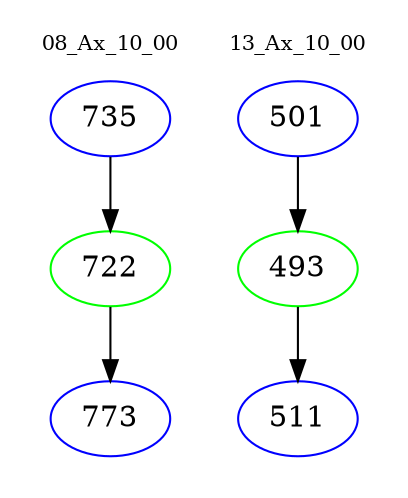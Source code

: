 digraph{
subgraph cluster_0 {
color = white
label = "08_Ax_10_00";
fontsize=10;
T0_735 [label="735", color="blue"]
T0_735 -> T0_722 [color="black"]
T0_722 [label="722", color="green"]
T0_722 -> T0_773 [color="black"]
T0_773 [label="773", color="blue"]
}
subgraph cluster_1 {
color = white
label = "13_Ax_10_00";
fontsize=10;
T1_501 [label="501", color="blue"]
T1_501 -> T1_493 [color="black"]
T1_493 [label="493", color="green"]
T1_493 -> T1_511 [color="black"]
T1_511 [label="511", color="blue"]
}
}
